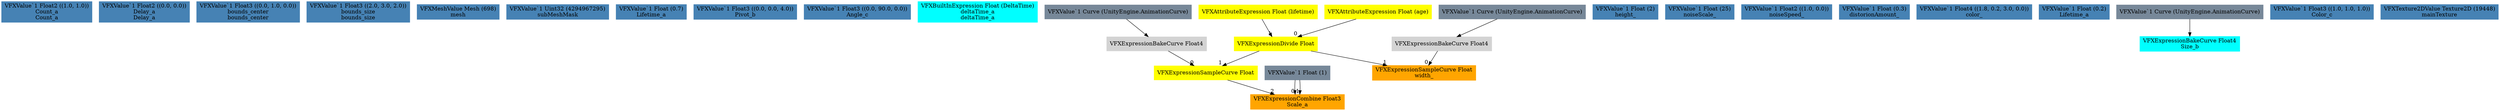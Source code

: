 digraph G {
node0 [shape="box" color="steelblue" style="filled" label="VFXValue`1 Float2 ((1.0, 1.0))
Count_a
Count_a"]
node1 [shape="box" color="steelblue" style="filled" label="VFXValue`1 Float2 ((0.0, 0.0))
Delay_a
Delay_a"]
node2 [shape="box" color="steelblue" style="filled" label="VFXValue`1 Float3 ((0.0, 1.0, 0.0))
bounds_center
bounds_center"]
node3 [shape="box" color="steelblue" style="filled" label="VFXValue`1 Float3 ((2.0, 3.0, 2.0))
bounds_size
bounds_size"]
node4 [shape="box" color="steelblue" style="filled" label="VFXMeshValue Mesh (698)
mesh"]
node5 [shape="box" color="steelblue" style="filled" label="VFXValue`1 Uint32 (4294967295)
subMeshMask"]
node6 [shape="box" color="steelblue" style="filled" label="VFXValue`1 Float (0.7)
Lifetime_a"]
node7 [shape="box" color="steelblue" style="filled" label="VFXValue`1 Float3 ((0.0, 0.0, 4.0))
Pivot_b"]
node8 [shape="box" color="steelblue" style="filled" label="VFXValue`1 Float3 ((0.0, 90.0, 0.0))
Angle_c"]
node9 [shape="box" color="cyan" style="filled" label="VFXBuiltInExpression Float (DeltaTime)
deltaTime_a
deltaTime_a"]
node10 [shape="box" color="orange" style="filled" label="VFXExpressionCombine Float3
Scale_a"]
node11 [shape="box" color="lightslategray" style="filled" label="VFXValue`1 Float (1)"]
node12 [shape="box" color="yellow" style="filled" label="VFXExpressionSampleCurve Float"]
node13 [shape="box" color="lightgray" style="filled" label="VFXExpressionBakeCurve Float4"]
node14 [shape="box" color="lightslategray" style="filled" label="VFXValue`1 Curve (UnityEngine.AnimationCurve)"]
node15 [shape="box" color="yellow" style="filled" label="VFXExpressionDivide Float"]
node16 [shape="box" color="yellow" style="filled" label="VFXAttributeExpression Float (age)"]
node17 [shape="box" color="yellow" style="filled" label="VFXAttributeExpression Float (lifetime)"]
node18 [shape="box" color="orange" style="filled" label="VFXExpressionSampleCurve Float
width_"]
node19 [shape="box" color="lightgray" style="filled" label="VFXExpressionBakeCurve Float4"]
node20 [shape="box" color="lightslategray" style="filled" label="VFXValue`1 Curve (UnityEngine.AnimationCurve)"]
node21 [shape="box" color="steelblue" style="filled" label="VFXValue`1 Float (2)
height_"]
node22 [shape="box" color="steelblue" style="filled" label="VFXValue`1 Float (25)
noiseScale_"]
node23 [shape="box" color="steelblue" style="filled" label="VFXValue`1 Float2 ((1.0, 0.0))
noiseSpeed_"]
node24 [shape="box" color="steelblue" style="filled" label="VFXValue`1 Float (0.3)
distorionAmount_"]
node25 [shape="box" color="steelblue" style="filled" label="VFXValue`1 Float4 ((1.8, 0.2, 3.0, 0.0))
color_"]
node26 [shape="box" color="steelblue" style="filled" label="VFXValue`1 Float (0.2)
Lifetime_a"]
node27 [shape="box" color="cyan" style="filled" label="VFXExpressionBakeCurve Float4
Size_b"]
node28 [shape="box" color="lightslategray" style="filled" label="VFXValue`1 Curve (UnityEngine.AnimationCurve)"]
node29 [shape="box" color="steelblue" style="filled" label="VFXValue`1 Float3 ((1.0, 1.0, 1.0))
Color_c"]
node30 [shape="box" color="steelblue" style="filled" label="VFXTexture2DValue Texture2D (19448)
mainTexture"]
node11 -> node10 [headlabel="0"]
node11 -> node10 [headlabel="1"]
node12 -> node10 [headlabel="2"]
node13 -> node12 [headlabel="0"]
node15 -> node12 [headlabel="1"]
node14 -> node13 
node16 -> node15 [headlabel="0"]
node17 -> node15 [headlabel="1"]
node19 -> node18 [headlabel="0"]
node15 -> node18 [headlabel="1"]
node20 -> node19 
node28 -> node27 
}
